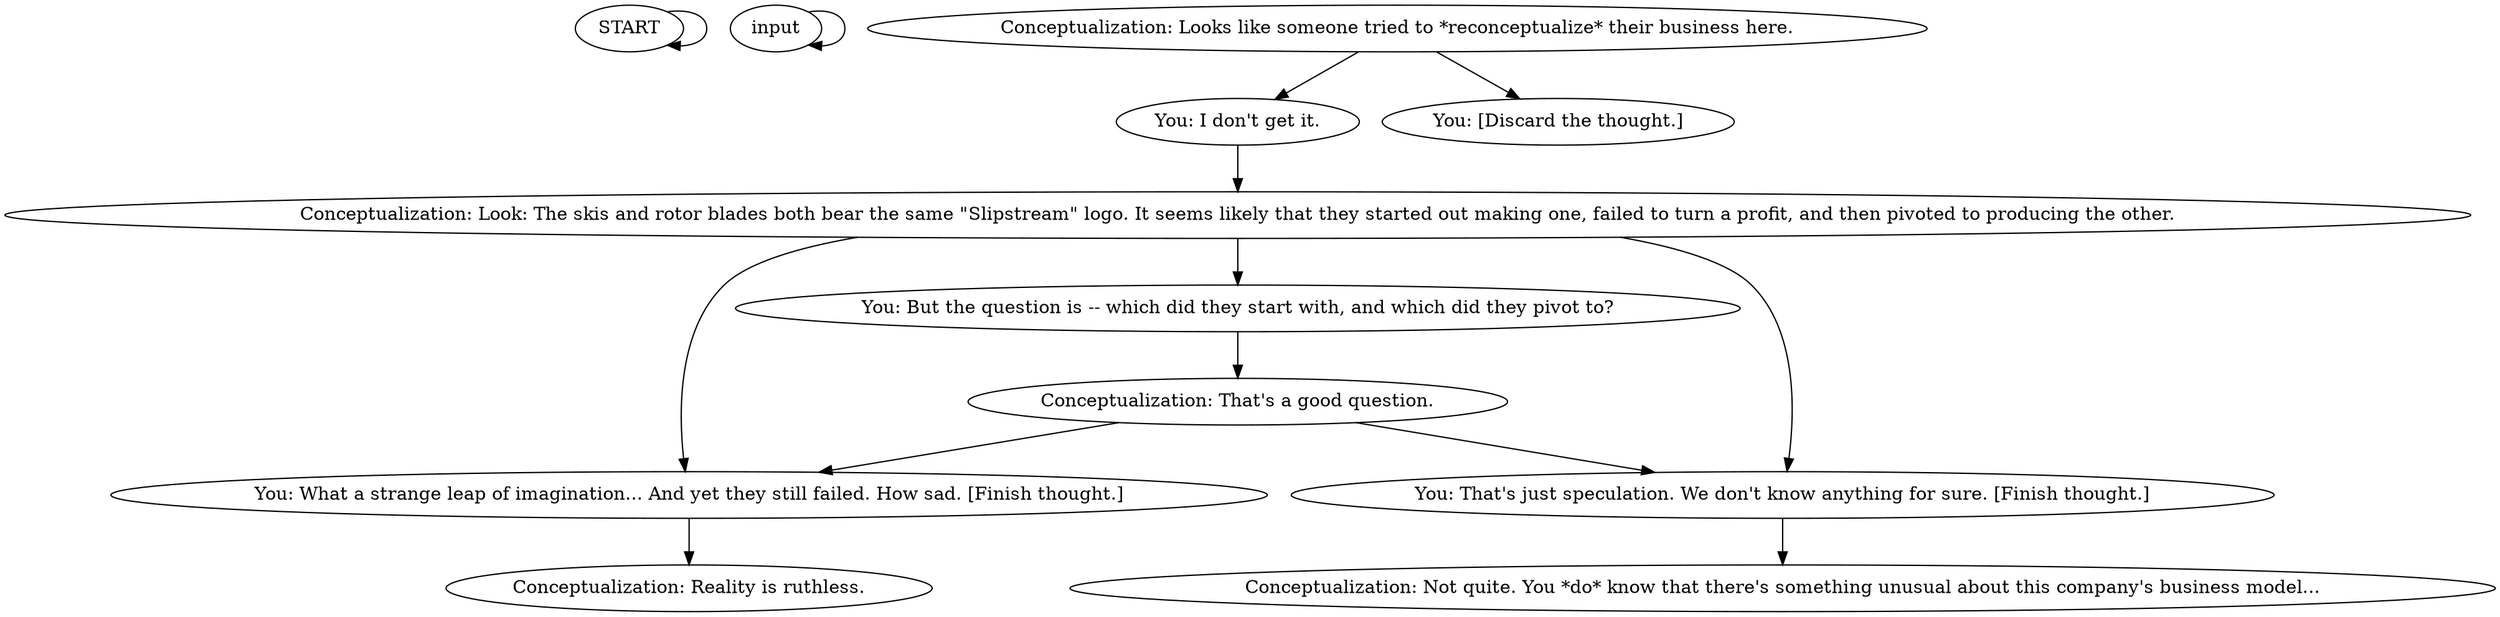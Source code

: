 # DOOMED F2 ORB / conceptstream
# Slipstream conceptualizing
# ==================================================
digraph G {
	  0 [label="START"];
	  1 [label="input"];
	  2 [label="Conceptualization: Looks like someone tried to *reconceptualize* their business here."];
	  3 [label="You: But the question is -- which did they start with, and which did they pivot to?"];
	  4 [label="Conceptualization: Look: The skis and rotor blades both bear the same \"Slipstream\" logo. It seems likely that they started out making one, failed to turn a profit, and then pivoted to producing the other."];
	  5 [label="Conceptualization: That's a good question."];
	  6 [label="You: What a strange leap of imagination... And yet they still failed. How sad. [Finish thought.]"];
	  7 [label="Conceptualization: Reality is ruthless."];
	  8 [label="You: I don't get it."];
	  9 [label="You: [Discard the thought.]"];
	  10 [label="You: That's just speculation. We don't know anything for sure. [Finish thought.]"];
	  11 [label="Conceptualization: Not quite. You *do* know that there's something unusual about this company's business model..."];
	  0 -> 0
	  1 -> 1
	  2 -> 8
	  2 -> 9
	  3 -> 5
	  4 -> 10
	  4 -> 3
	  4 -> 6
	  5 -> 10
	  5 -> 6
	  6 -> 7
	  8 -> 4
	  10 -> 11
}

